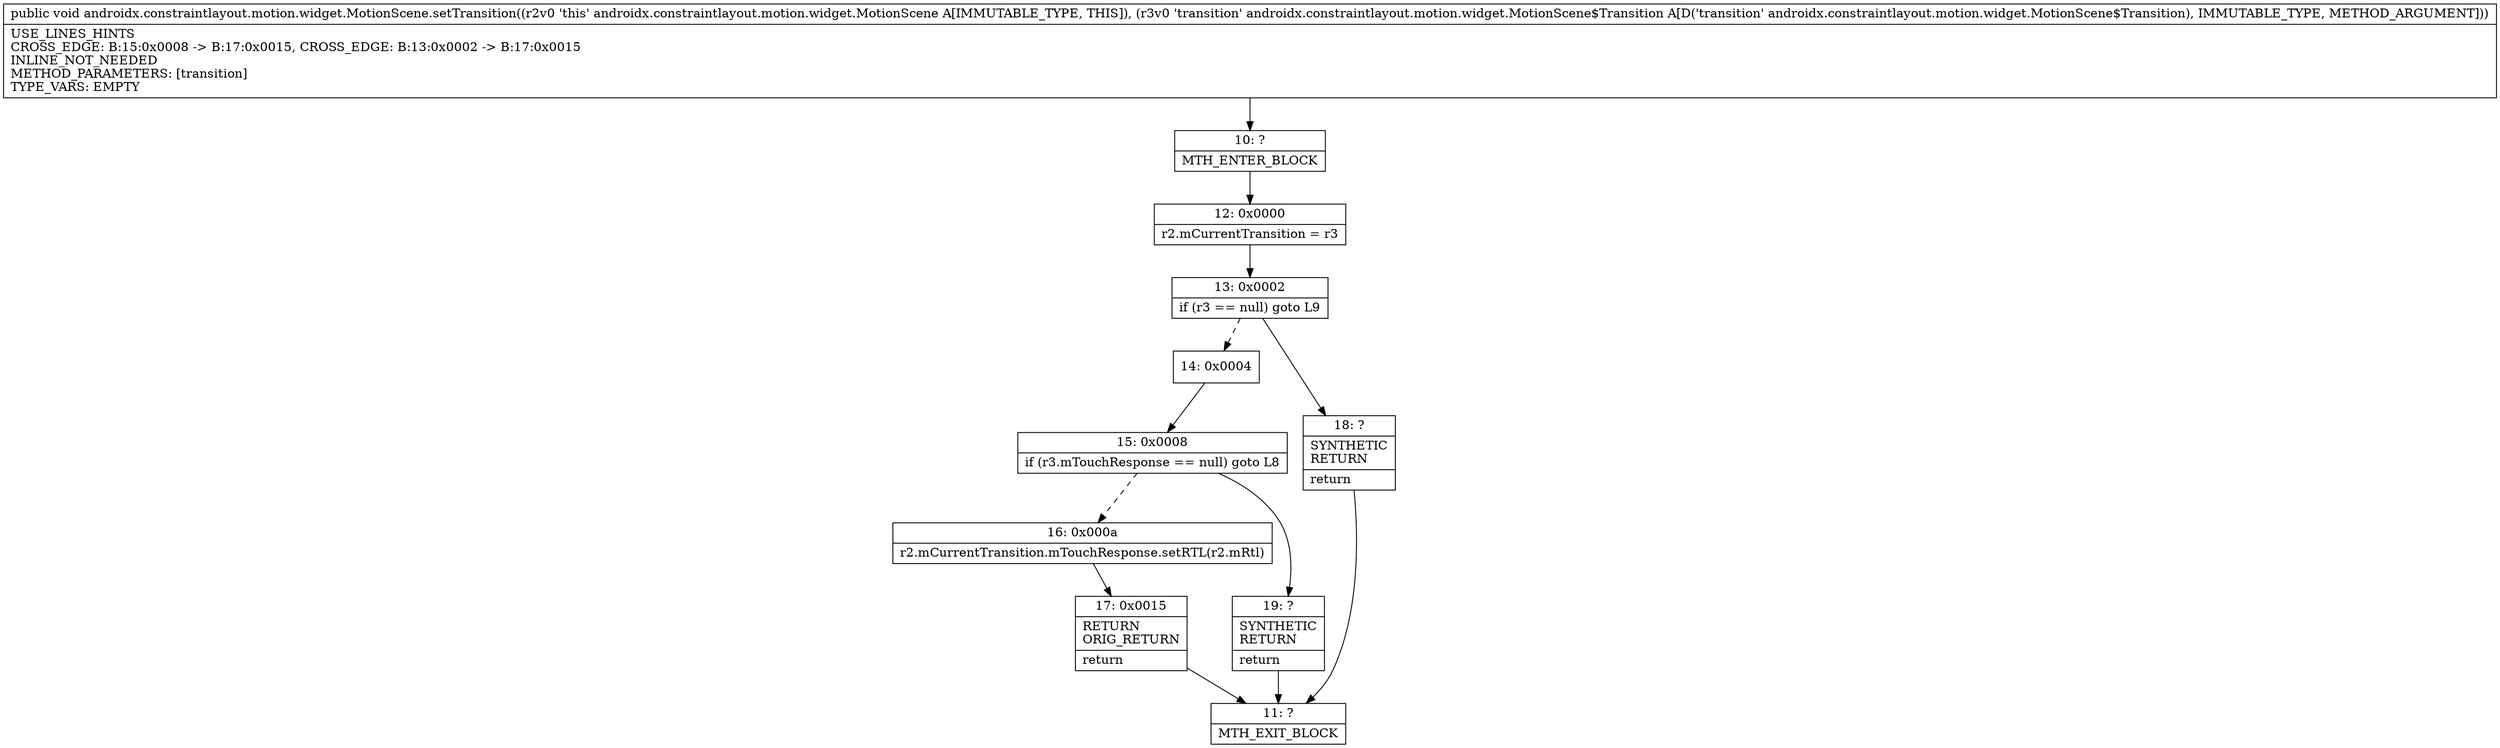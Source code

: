 digraph "CFG forandroidx.constraintlayout.motion.widget.MotionScene.setTransition(Landroidx\/constraintlayout\/motion\/widget\/MotionScene$Transition;)V" {
Node_10 [shape=record,label="{10\:\ ?|MTH_ENTER_BLOCK\l}"];
Node_12 [shape=record,label="{12\:\ 0x0000|r2.mCurrentTransition = r3\l}"];
Node_13 [shape=record,label="{13\:\ 0x0002|if (r3 == null) goto L9\l}"];
Node_14 [shape=record,label="{14\:\ 0x0004}"];
Node_15 [shape=record,label="{15\:\ 0x0008|if (r3.mTouchResponse == null) goto L8\l}"];
Node_16 [shape=record,label="{16\:\ 0x000a|r2.mCurrentTransition.mTouchResponse.setRTL(r2.mRtl)\l}"];
Node_17 [shape=record,label="{17\:\ 0x0015|RETURN\lORIG_RETURN\l|return\l}"];
Node_11 [shape=record,label="{11\:\ ?|MTH_EXIT_BLOCK\l}"];
Node_19 [shape=record,label="{19\:\ ?|SYNTHETIC\lRETURN\l|return\l}"];
Node_18 [shape=record,label="{18\:\ ?|SYNTHETIC\lRETURN\l|return\l}"];
MethodNode[shape=record,label="{public void androidx.constraintlayout.motion.widget.MotionScene.setTransition((r2v0 'this' androidx.constraintlayout.motion.widget.MotionScene A[IMMUTABLE_TYPE, THIS]), (r3v0 'transition' androidx.constraintlayout.motion.widget.MotionScene$Transition A[D('transition' androidx.constraintlayout.motion.widget.MotionScene$Transition), IMMUTABLE_TYPE, METHOD_ARGUMENT]))  | USE_LINES_HINTS\lCROSS_EDGE: B:15:0x0008 \-\> B:17:0x0015, CROSS_EDGE: B:13:0x0002 \-\> B:17:0x0015\lINLINE_NOT_NEEDED\lMETHOD_PARAMETERS: [transition]\lTYPE_VARS: EMPTY\l}"];
MethodNode -> Node_10;Node_10 -> Node_12;
Node_12 -> Node_13;
Node_13 -> Node_14[style=dashed];
Node_13 -> Node_18;
Node_14 -> Node_15;
Node_15 -> Node_16[style=dashed];
Node_15 -> Node_19;
Node_16 -> Node_17;
Node_17 -> Node_11;
Node_19 -> Node_11;
Node_18 -> Node_11;
}

